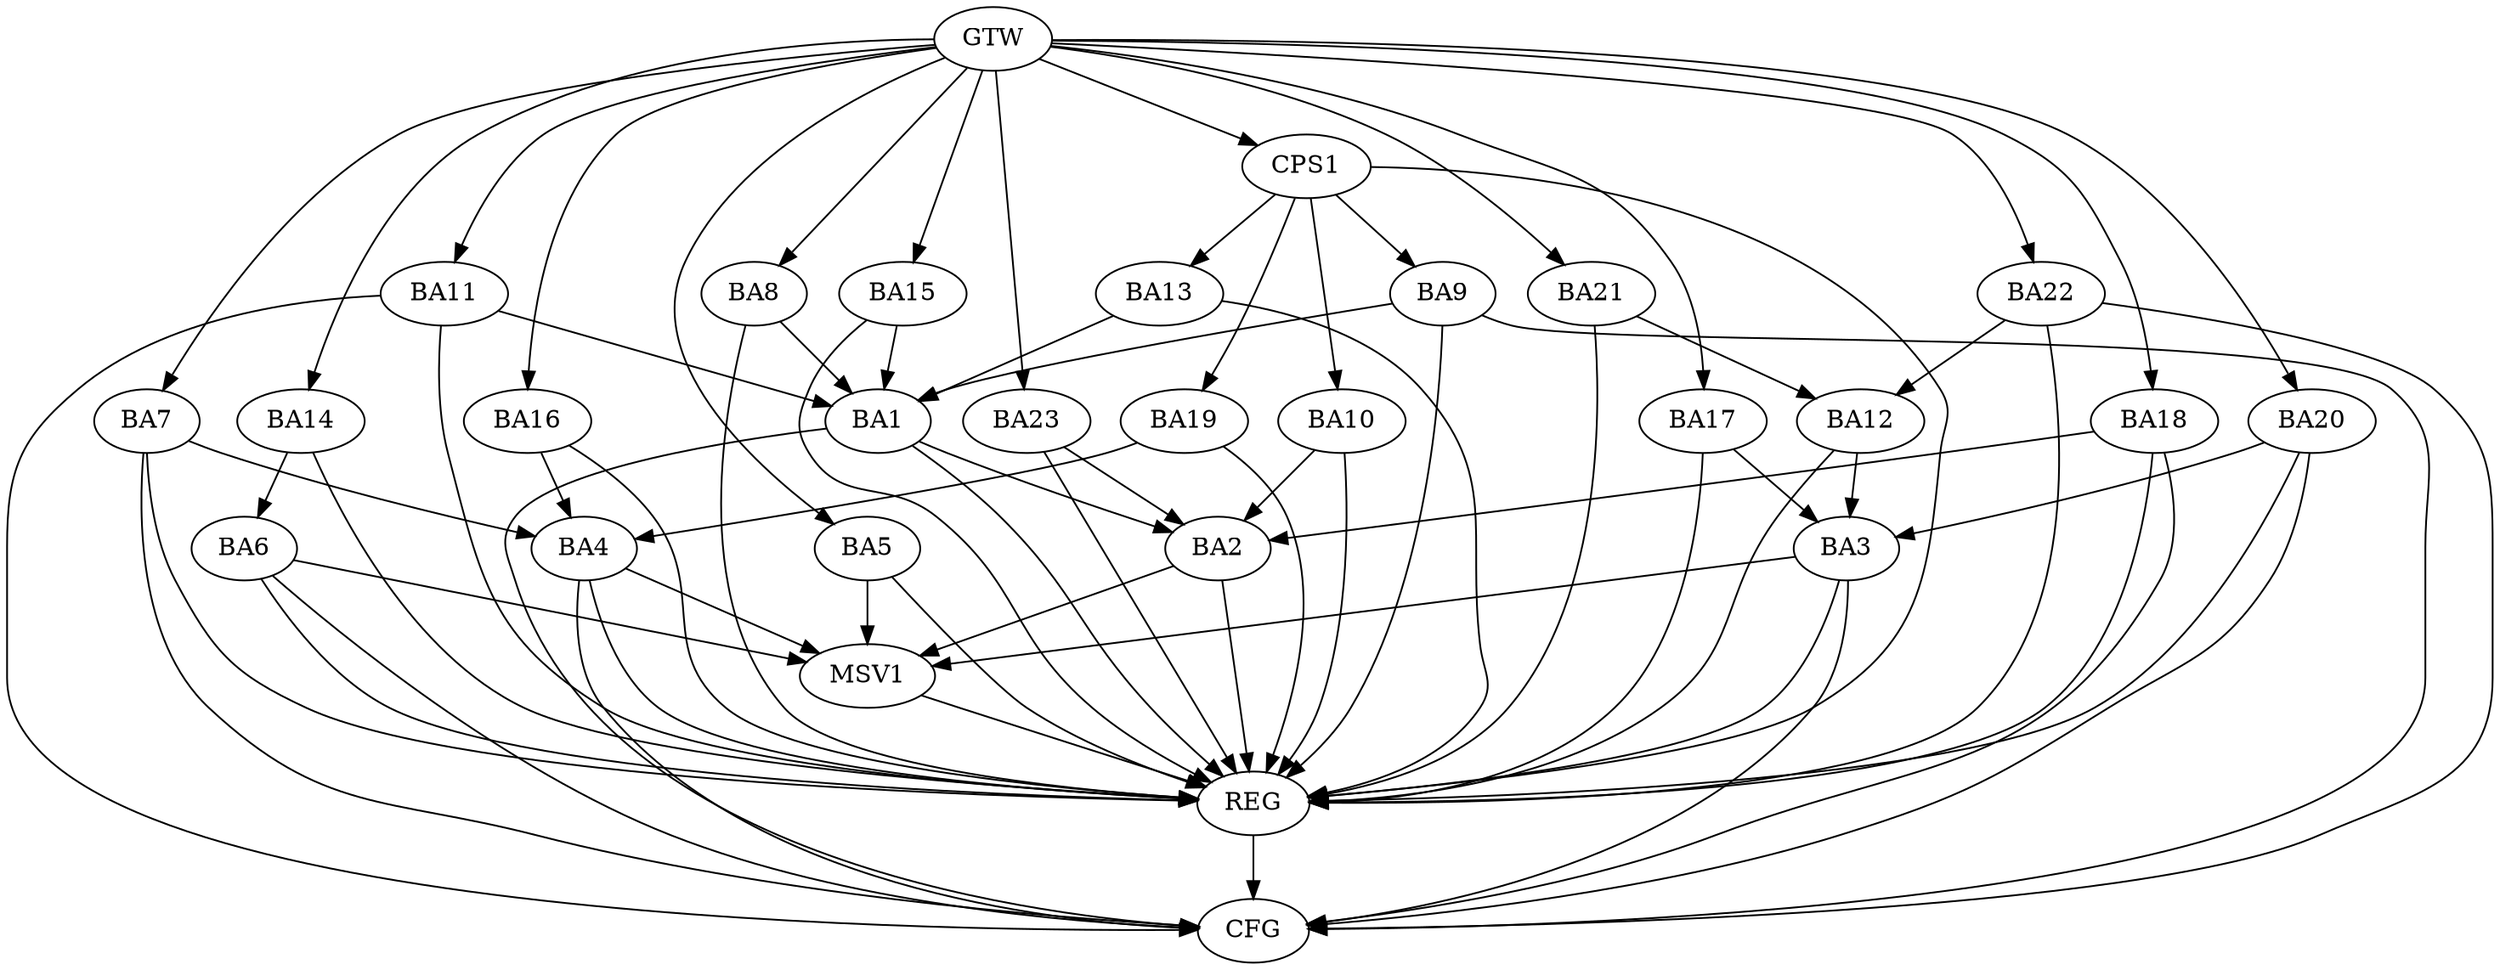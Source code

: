 strict digraph G {
  BA1 [ label="BA1" ];
  BA2 [ label="BA2" ];
  BA3 [ label="BA3" ];
  BA4 [ label="BA4" ];
  BA5 [ label="BA5" ];
  BA6 [ label="BA6" ];
  BA7 [ label="BA7" ];
  BA8 [ label="BA8" ];
  BA9 [ label="BA9" ];
  BA10 [ label="BA10" ];
  BA11 [ label="BA11" ];
  BA12 [ label="BA12" ];
  BA13 [ label="BA13" ];
  BA14 [ label="BA14" ];
  BA15 [ label="BA15" ];
  BA16 [ label="BA16" ];
  BA17 [ label="BA17" ];
  BA18 [ label="BA18" ];
  BA19 [ label="BA19" ];
  BA20 [ label="BA20" ];
  BA21 [ label="BA21" ];
  BA22 [ label="BA22" ];
  BA23 [ label="BA23" ];
  CPS1 [ label="CPS1" ];
  GTW [ label="GTW" ];
  REG [ label="REG" ];
  CFG [ label="CFG" ];
  MSV1 [ label="MSV1" ];
  BA1 -> BA2;
  BA7 -> BA4;
  BA8 -> BA1;
  BA9 -> BA1;
  BA10 -> BA2;
  BA11 -> BA1;
  BA12 -> BA3;
  BA13 -> BA1;
  BA14 -> BA6;
  BA15 -> BA1;
  BA16 -> BA4;
  BA17 -> BA3;
  BA18 -> BA2;
  BA19 -> BA4;
  BA20 -> BA3;
  BA21 -> BA12;
  BA22 -> BA12;
  BA23 -> BA2;
  CPS1 -> BA10;
  CPS1 -> BA19;
  CPS1 -> BA9;
  CPS1 -> BA13;
  GTW -> BA5;
  GTW -> BA7;
  GTW -> BA8;
  GTW -> BA11;
  GTW -> BA14;
  GTW -> BA15;
  GTW -> BA16;
  GTW -> BA17;
  GTW -> BA18;
  GTW -> BA20;
  GTW -> BA21;
  GTW -> BA22;
  GTW -> BA23;
  GTW -> CPS1;
  BA1 -> REG;
  BA2 -> REG;
  BA3 -> REG;
  BA4 -> REG;
  BA5 -> REG;
  BA6 -> REG;
  BA7 -> REG;
  BA8 -> REG;
  BA9 -> REG;
  BA10 -> REG;
  BA11 -> REG;
  BA12 -> REG;
  BA13 -> REG;
  BA14 -> REG;
  BA15 -> REG;
  BA16 -> REG;
  BA17 -> REG;
  BA18 -> REG;
  BA19 -> REG;
  BA20 -> REG;
  BA21 -> REG;
  BA22 -> REG;
  BA23 -> REG;
  CPS1 -> REG;
  BA18 -> CFG;
  BA3 -> CFG;
  BA22 -> CFG;
  BA4 -> CFG;
  BA6 -> CFG;
  BA1 -> CFG;
  BA9 -> CFG;
  BA20 -> CFG;
  BA11 -> CFG;
  BA7 -> CFG;
  REG -> CFG;
  BA2 -> MSV1;
  BA3 -> MSV1;
  BA4 -> MSV1;
  BA5 -> MSV1;
  BA6 -> MSV1;
  MSV1 -> REG;
}
